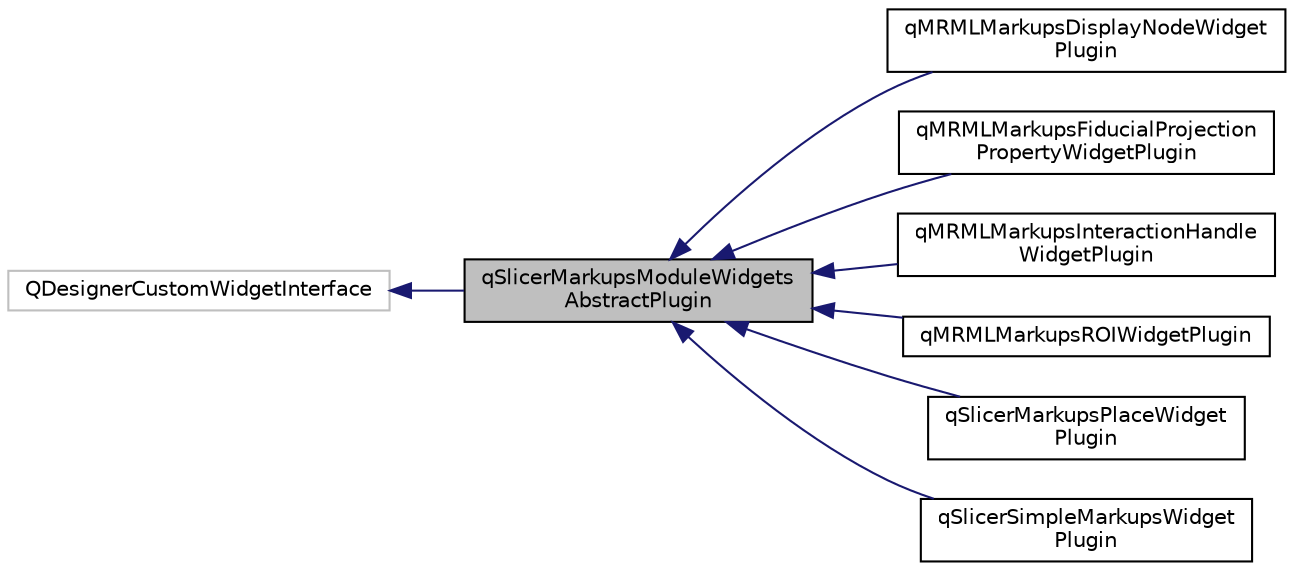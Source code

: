digraph "qSlicerMarkupsModuleWidgetsAbstractPlugin"
{
  bgcolor="transparent";
  edge [fontname="Helvetica",fontsize="10",labelfontname="Helvetica",labelfontsize="10"];
  node [fontname="Helvetica",fontsize="10",shape=record];
  rankdir="LR";
  Node0 [label="qSlicerMarkupsModuleWidgets\lAbstractPlugin",height=0.2,width=0.4,color="black", fillcolor="grey75", style="filled", fontcolor="black"];
  Node1 -> Node0 [dir="back",color="midnightblue",fontsize="10",style="solid",fontname="Helvetica"];
  Node1 [label="QDesignerCustomWidgetInterface",height=0.2,width=0.4,color="grey75"];
  Node0 -> Node2 [dir="back",color="midnightblue",fontsize="10",style="solid",fontname="Helvetica"];
  Node2 [label="qMRMLMarkupsDisplayNodeWidget\lPlugin",height=0.2,width=0.4,color="black",URL="$classqMRMLMarkupsDisplayNodeWidgetPlugin.html"];
  Node0 -> Node3 [dir="back",color="midnightblue",fontsize="10",style="solid",fontname="Helvetica"];
  Node3 [label="qMRMLMarkupsFiducialProjection\lPropertyWidgetPlugin",height=0.2,width=0.4,color="black",URL="$classqMRMLMarkupsFiducialProjectionPropertyWidgetPlugin.html"];
  Node0 -> Node4 [dir="back",color="midnightblue",fontsize="10",style="solid",fontname="Helvetica"];
  Node4 [label="qMRMLMarkupsInteractionHandle\lWidgetPlugin",height=0.2,width=0.4,color="black",URL="$classqMRMLMarkupsInteractionHandleWidgetPlugin.html"];
  Node0 -> Node5 [dir="back",color="midnightblue",fontsize="10",style="solid",fontname="Helvetica"];
  Node5 [label="qMRMLMarkupsROIWidgetPlugin",height=0.2,width=0.4,color="black",URL="$classqMRMLMarkupsROIWidgetPlugin.html"];
  Node0 -> Node6 [dir="back",color="midnightblue",fontsize="10",style="solid",fontname="Helvetica"];
  Node6 [label="qSlicerMarkupsPlaceWidget\lPlugin",height=0.2,width=0.4,color="black",URL="$classqSlicerMarkupsPlaceWidgetPlugin.html"];
  Node0 -> Node7 [dir="back",color="midnightblue",fontsize="10",style="solid",fontname="Helvetica"];
  Node7 [label="qSlicerSimpleMarkupsWidget\lPlugin",height=0.2,width=0.4,color="black",URL="$classqSlicerSimpleMarkupsWidgetPlugin.html"];
}
